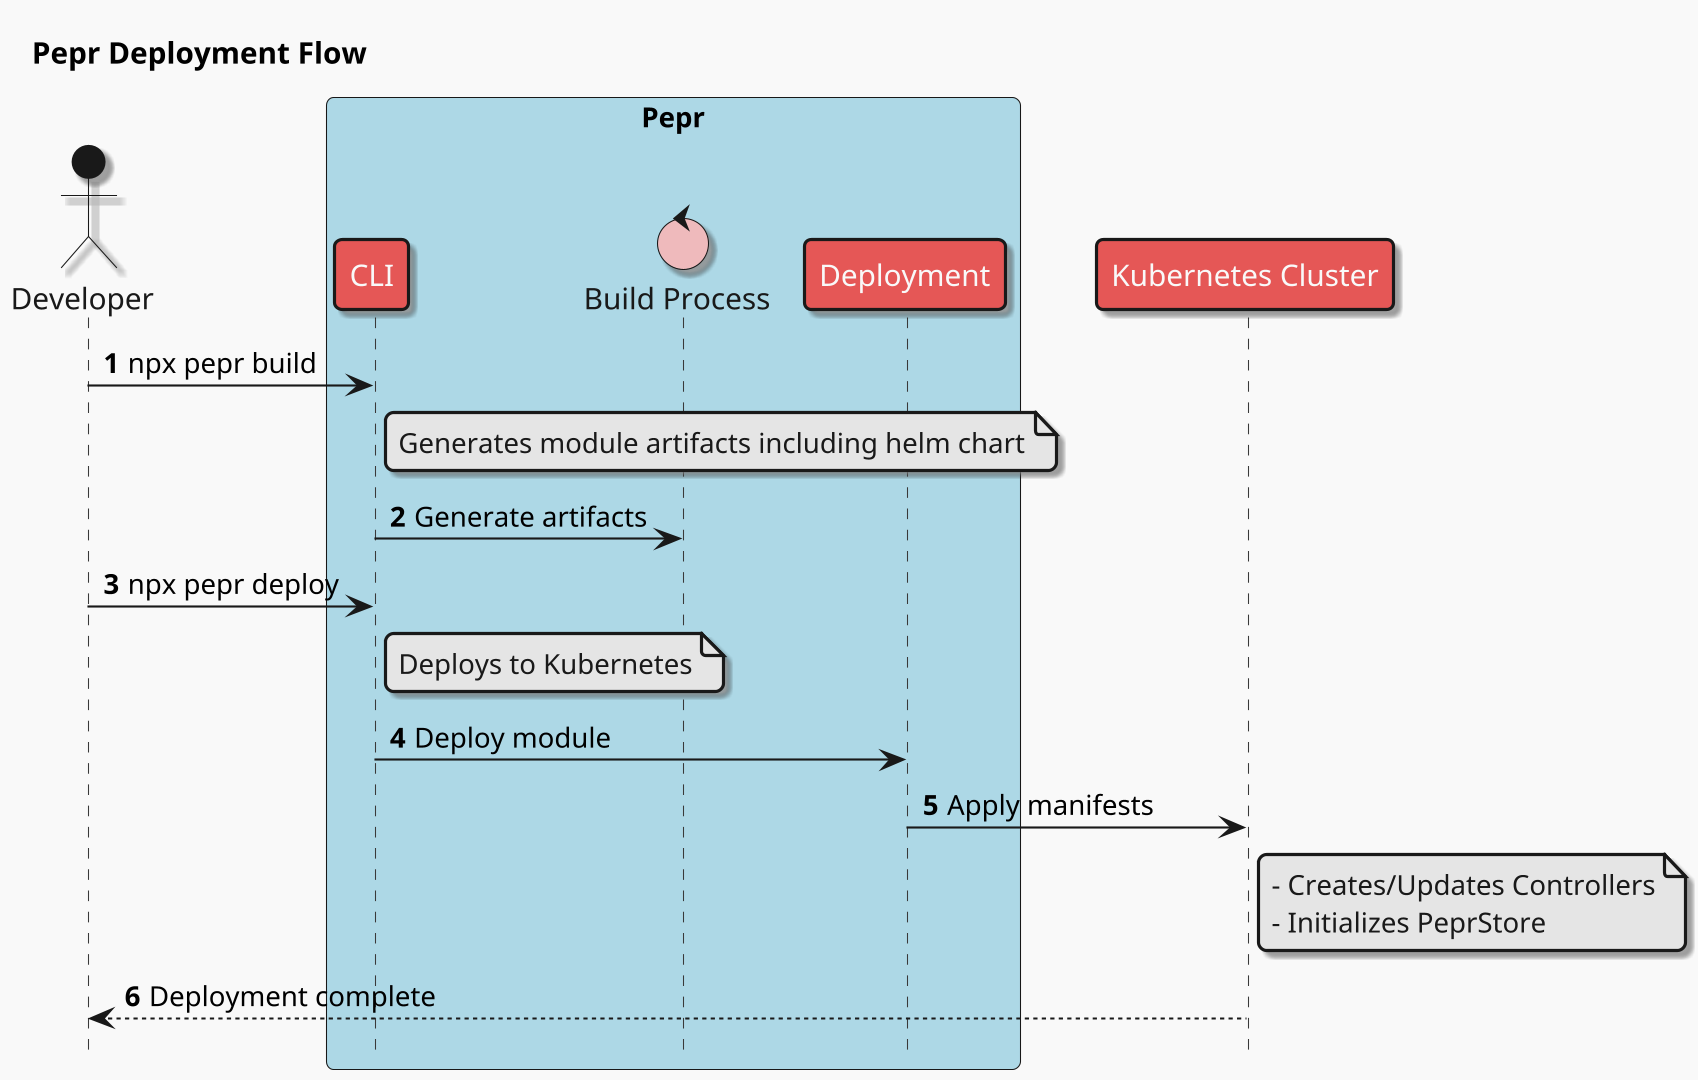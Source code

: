 @startuml
!pragma teoz true
!theme mars
hide footbox
autonumber
scale 1920x1080
skinparam defaultTextAlignment left
skinparam shadowing true
skinparam BoxPadding 10
title Pepr Deployment Flow

actor "Developer" as dev
box "Pepr" #LightBlue
  participant "CLI" as cli
  control "Build Process" as build
  participant "Deployment" as deploy
end box
participant "Kubernetes Cluster" as k8s

dev -> cli : npx pepr build
note right of cli
  Generates module artifacts including helm chart
end note

cli -> build : Generate artifacts

dev -> cli : npx pepr deploy
note right of cli
  Deploys to Kubernetes
end note

cli -> deploy : Deploy module
deploy -> k8s : Apply manifests
note right of k8s
  - Creates/Updates Controllers
  - Initializes PeprStore
end note

k8s --> dev : Deployment complete
@enduml
